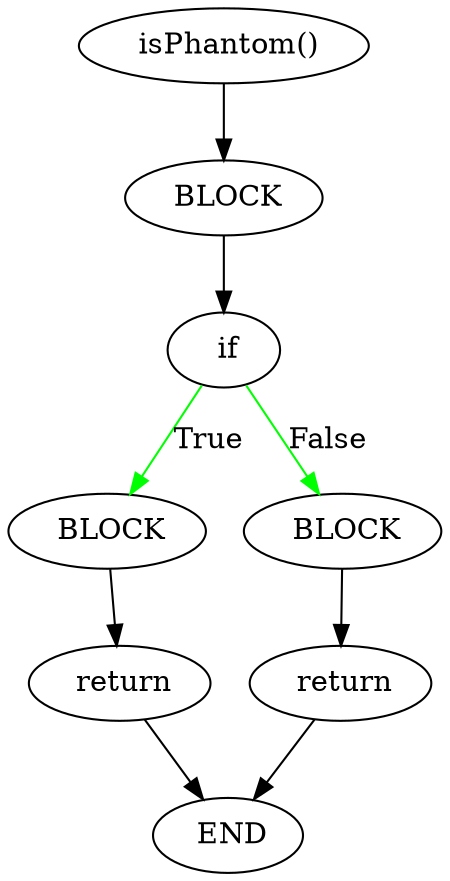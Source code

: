 digraph testGraph {
1282[label=" isPhantom()"]
1284[label="BLOCK"]
1282 -> 1284[color=black]
1284[label=" BLOCK"]
1285[label="if"]
1284 -> 1285[color=black]
1285[label=" if"]
1286[label="BLOCK"]
1285 -> 1286[label="True",color=green]
1287[label="BLOCK"]
1285 -> 1287[label="False",color=green]
1286[label=" BLOCK"]
1288[label="return"]
1286 -> 1288[color=black]
1287[label=" BLOCK"]
1297[label="return"]
1287 -> 1297[color=black]
1288[label=" return"]
1283[label="END"]
1288 -> 1283[color=black]
1297[label=" return"]
1283[label="END"]
1297 -> 1283[color=black]
1283[label=" END"]
}
